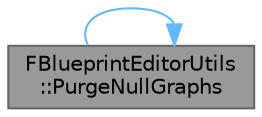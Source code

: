 digraph "FBlueprintEditorUtils::PurgeNullGraphs"
{
 // INTERACTIVE_SVG=YES
 // LATEX_PDF_SIZE
  bgcolor="transparent";
  edge [fontname=Helvetica,fontsize=10,labelfontname=Helvetica,labelfontsize=10];
  node [fontname=Helvetica,fontsize=10,shape=box,height=0.2,width=0.4];
  rankdir="LR";
  Node1 [id="Node000001",label="FBlueprintEditorUtils\l::PurgeNullGraphs",height=0.2,width=0.4,color="gray40", fillcolor="grey60", style="filled", fontcolor="black",tooltip="Makes sure that all NULL graph references are removed from SubGraphs and top-level graph arrays."];
  Node1 -> Node1 [id="edge1_Node000001_Node000001",color="steelblue1",style="solid",tooltip=" "];
}

